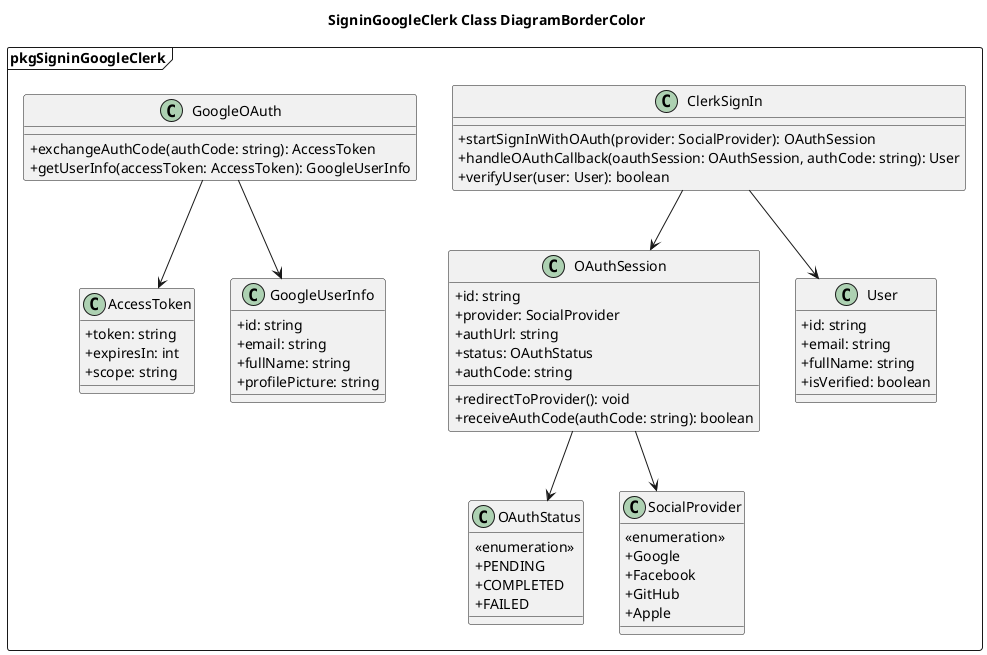@startuml SigninGoogleClerk
Title SigninGoogleClerk Class DiagramBorderColor
skinparam classAttributeIconSize 0
' Lớp chính xử lý sign-in
package pkgSigninGoogleClerk <<Frame>>{

class ClerkSignIn  {
  + startSignInWithOAuth(provider: SocialProvider): OAuthSession
  + handleOAuthCallback(oauthSession: OAuthSession, authCode: string): User
  + verifyUser(user: User): boolean
}

' Quá trình xác thực OAuth
class OAuthSession  {
  + id: string
  + provider: SocialProvider
  + authUrl: string
  + status: OAuthStatus
  + authCode: string
  + redirectToProvider(): void
  + receiveAuthCode(authCode: string): boolean
}

' Các trạng thái OAuth
class OAuthStatus  {
  <<enumeration>>
  + PENDING
  + COMPLETED
  + FAILED
}

' Các nhà cung cấp OAuth
class SocialProvider  {
  <<enumeration>>
  + Google
  + Facebook
  + GitHub
  + Apple
}

' Thông tin người dùng
class User  {
  + id: string
  + email: string
  + fullName: string
  + isVerified: boolean
}

' Lớp Google OAuth xử lý mã xác thực
class GoogleOAuth  {
  + exchangeAuthCode(authCode: string): AccessToken
  + getUserInfo(accessToken: AccessToken): GoogleUserInfo
}

' Thông tin AccessToken
class AccessToken  {
  + token: string
  + expiresIn: int
  + scope: string
}

' Thông tin Google User
class GoogleUserInfo  {
  + id: string
  + email: string
  + fullName: string
  + profilePicture: string
}

' Các quan hệ
ClerkSignIn --> OAuthSession
OAuthSession --> OAuthStatus
OAuthSession --> SocialProvider
ClerkSignIn --> User
GoogleOAuth --> AccessToken
GoogleOAuth --> GoogleUserInfo
}
@enduml
